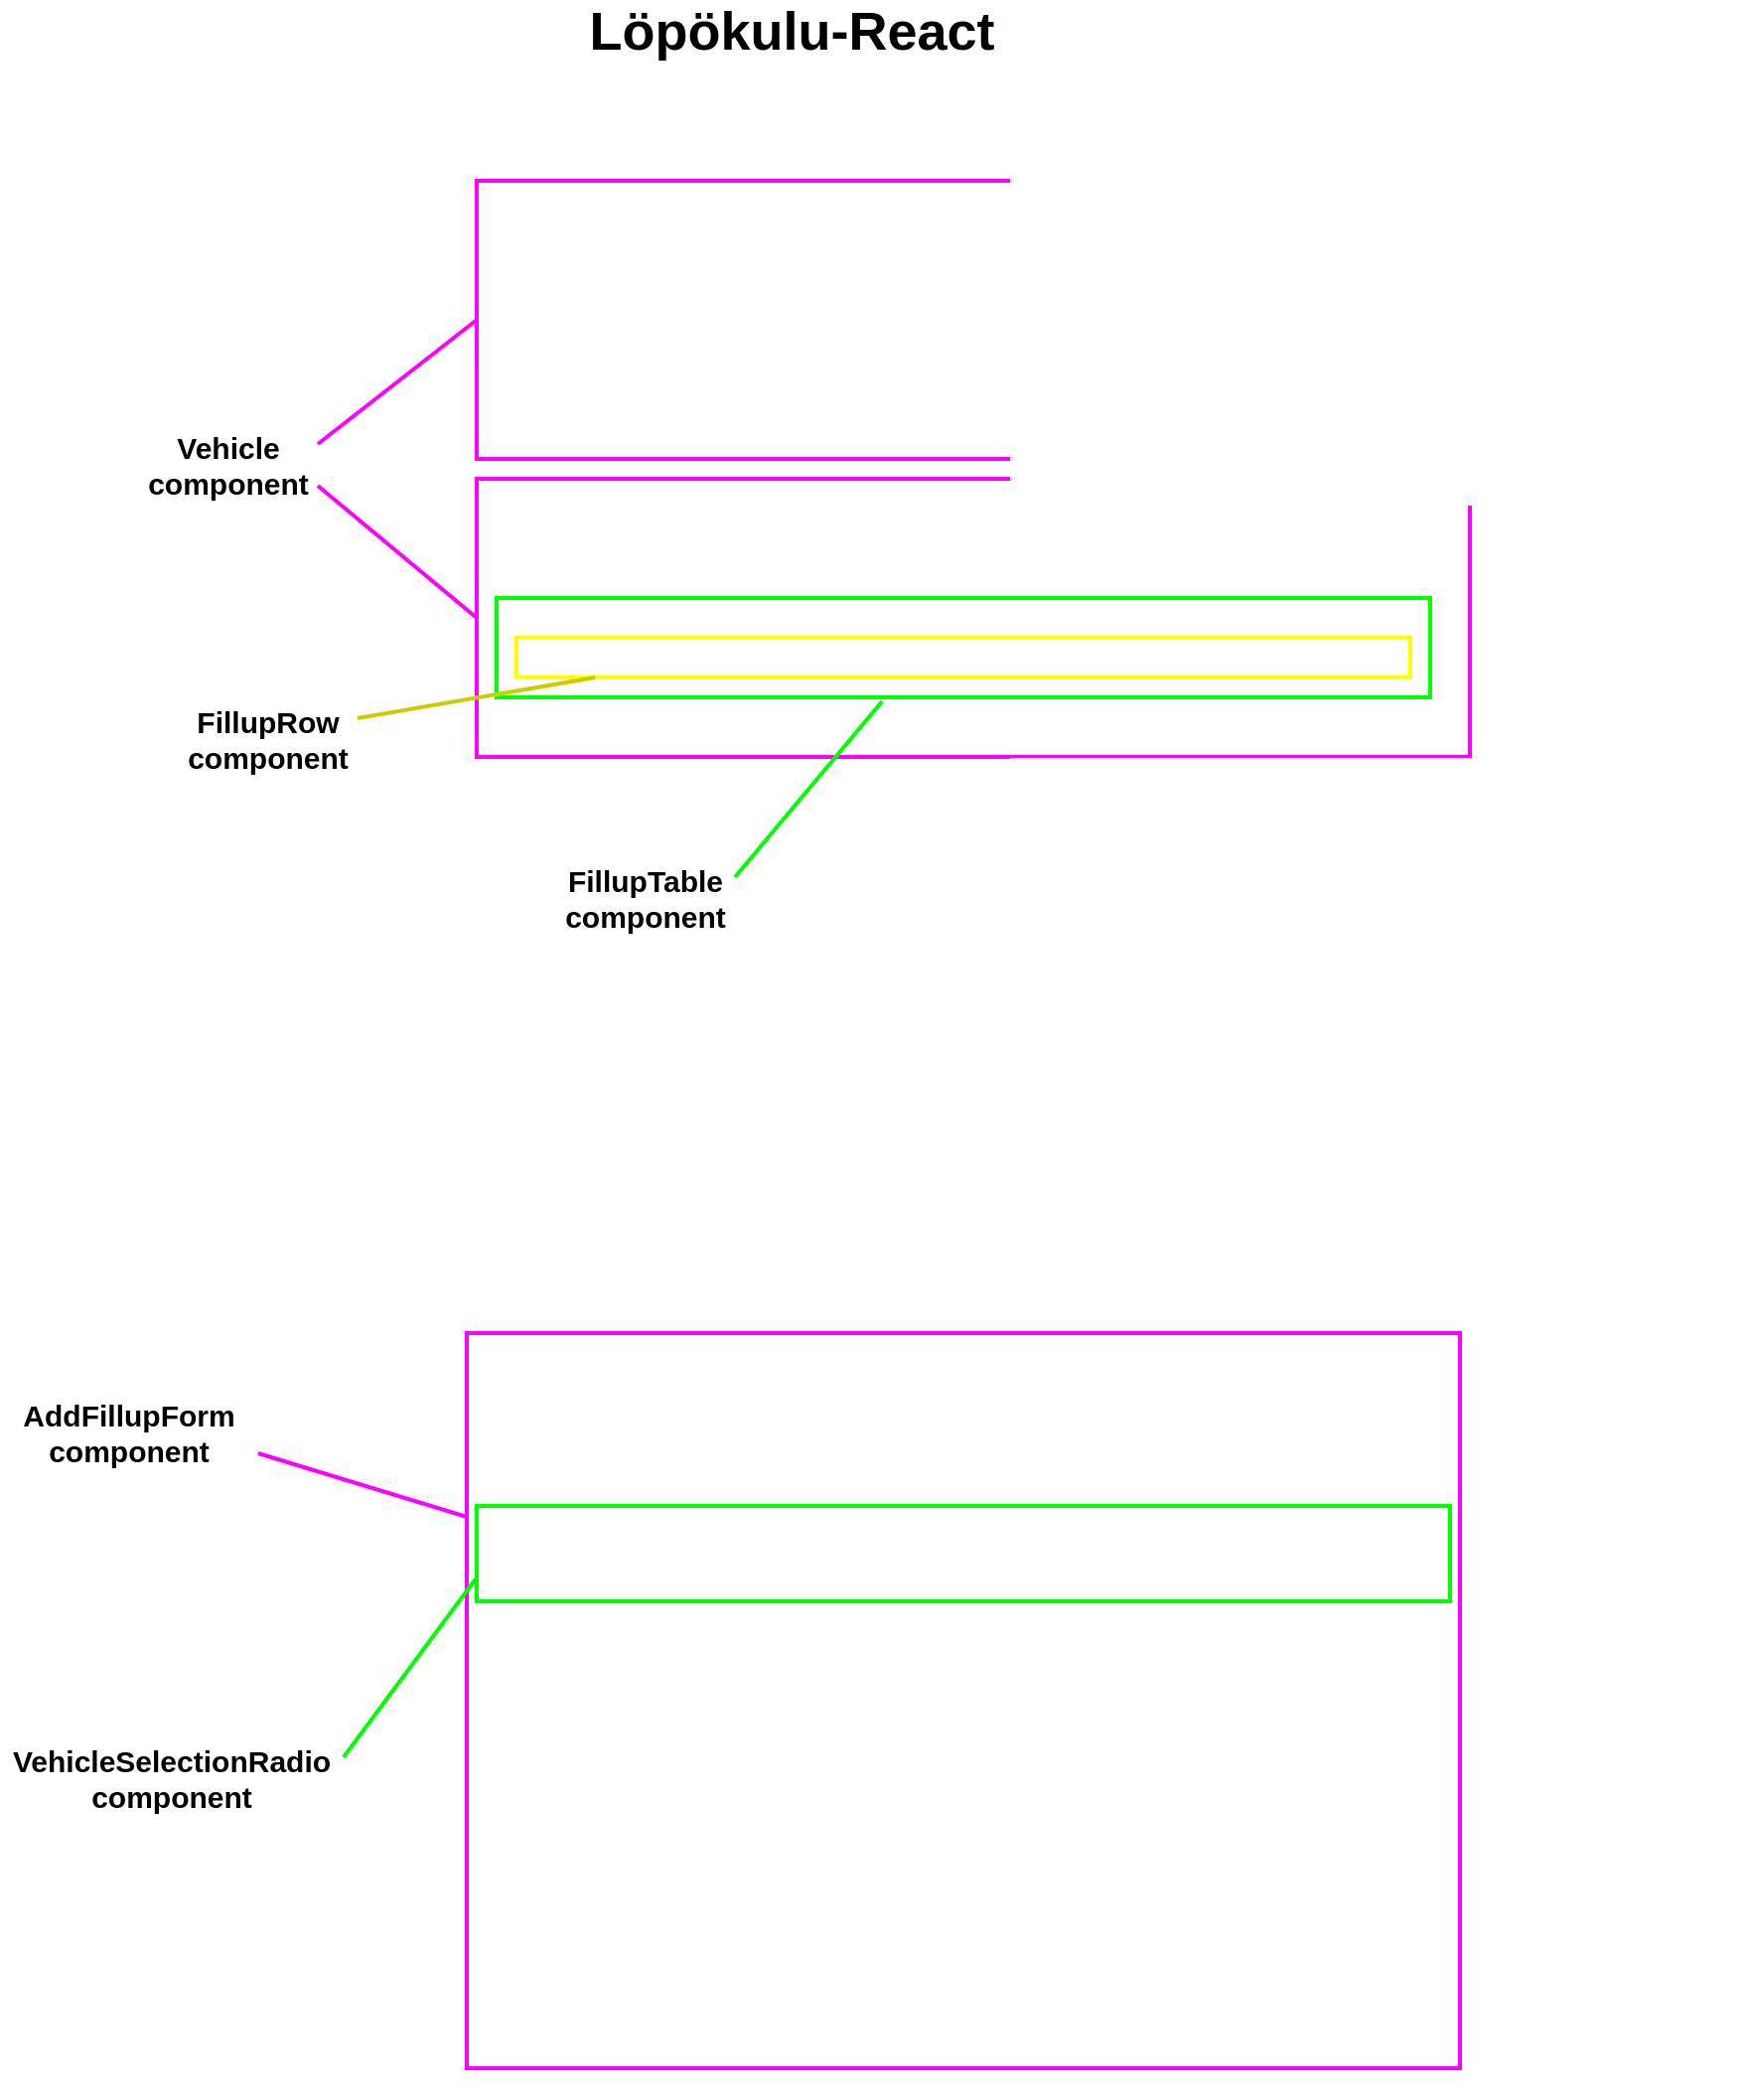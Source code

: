 <mxfile version="15.8.7" type="device"><diagram id="D8C6OsmaFf3H91Fg0Mon" name="Sivu-1"><mxGraphModel dx="2052" dy="1209" grid="1" gridSize="10" guides="1" tooltips="1" connect="1" arrows="1" fold="1" page="1" pageScale="1" pageWidth="1169" pageHeight="1654" math="0" shadow="0"><root><mxCell id="0"/><mxCell id="1" parent="0"/><mxCell id="J9lE4FYrJDr7gMgECUKE-1" value="" style="shape=image;verticalLabelPosition=bottom;labelBackgroundColor=#ffffff;verticalAlign=top;aspect=fixed;imageAspect=0;image=file:///home/markus/projects/lopokulu-react/documentation/ui/Screenshot_lopokulu_dashboard.png;" vertex="1" parent="1"><mxGeometry x="355" y="110" width="520" height="306" as="geometry"/></mxCell><mxCell id="J9lE4FYrJDr7gMgECUKE-2" value="" style="rounded=0;whiteSpace=wrap;html=1;fillColor=none;strokeWidth=2;strokeColor=#FF00FF;" vertex="1" parent="1"><mxGeometry x="360" y="120" width="500" height="140" as="geometry"/></mxCell><mxCell id="J9lE4FYrJDr7gMgECUKE-3" value="" style="rounded=0;whiteSpace=wrap;html=1;fillColor=none;strokeWidth=2;strokeColor=#FF00FF;" vertex="1" parent="1"><mxGeometry x="360" y="270" width="500" height="140" as="geometry"/></mxCell><mxCell id="J9lE4FYrJDr7gMgECUKE-4" value="&lt;b&gt;&lt;font style=&quot;font-size: 15px&quot;&gt;Vehicle component&lt;/font&gt;&lt;/b&gt;" style="text;html=1;strokeColor=none;fillColor=none;align=center;verticalAlign=middle;whiteSpace=wrap;rounded=0;" vertex="1" parent="1"><mxGeometry x="190" y="242" width="90" height="42" as="geometry"/></mxCell><mxCell id="J9lE4FYrJDr7gMgECUKE-5" value="" style="endArrow=none;html=1;rounded=0;fontSize=15;entryX=0;entryY=0.5;entryDx=0;entryDy=0;exitX=1;exitY=0.25;exitDx=0;exitDy=0;strokeWidth=2;strokeColor=#FF00FF;" edge="1" parent="1" source="J9lE4FYrJDr7gMgECUKE-4" target="J9lE4FYrJDr7gMgECUKE-2"><mxGeometry width="50" height="50" relative="1" as="geometry"><mxPoint x="300" y="263" as="sourcePoint"/><mxPoint x="260" y="366" as="targetPoint"/></mxGeometry></mxCell><mxCell id="J9lE4FYrJDr7gMgECUKE-6" value="" style="endArrow=none;html=1;rounded=0;fontSize=15;entryX=0;entryY=0.5;entryDx=0;entryDy=0;exitX=1;exitY=0.75;exitDx=0;exitDy=0;strokeWidth=2;strokeColor=#FF00FF;" edge="1" parent="1" source="J9lE4FYrJDr7gMgECUKE-4" target="J9lE4FYrJDr7gMgECUKE-3"><mxGeometry width="50" height="50" relative="1" as="geometry"><mxPoint x="290" y="252" as="sourcePoint"/><mxPoint x="370" y="200" as="targetPoint"/></mxGeometry></mxCell><mxCell id="J9lE4FYrJDr7gMgECUKE-7" value="" style="rounded=0;whiteSpace=wrap;html=1;fillColor=none;strokeWidth=2;strokeColor=#FFFF00;" vertex="1" parent="1"><mxGeometry x="380" y="350" width="450" height="20" as="geometry"/></mxCell><mxCell id="J9lE4FYrJDr7gMgECUKE-8" value="&lt;b&gt;&lt;font style=&quot;font-size: 15px&quot;&gt;FillupRow component&lt;/font&gt;&lt;/b&gt;" style="text;html=1;strokeColor=none;fillColor=none;align=center;verticalAlign=middle;whiteSpace=wrap;rounded=0;" vertex="1" parent="1"><mxGeometry x="210" y="380" width="90" height="42" as="geometry"/></mxCell><mxCell id="J9lE4FYrJDr7gMgECUKE-11" value="" style="rounded=0;whiteSpace=wrap;html=1;fillColor=none;strokeWidth=2;strokeColor=#00FF00;" vertex="1" parent="1"><mxGeometry x="370" y="330" width="470" height="50" as="geometry"/></mxCell><mxCell id="J9lE4FYrJDr7gMgECUKE-9" value="" style="endArrow=none;html=1;rounded=0;fontSize=15;entryX=0.088;entryY=1;entryDx=0;entryDy=0;exitX=1;exitY=0.25;exitDx=0;exitDy=0;strokeWidth=2;strokeColor=#CCCC00;entryPerimeter=0;" edge="1" parent="1" source="J9lE4FYrJDr7gMgECUKE-8" target="J9lE4FYrJDr7gMgECUKE-7"><mxGeometry width="50" height="50" relative="1" as="geometry"><mxPoint x="610" y="610" as="sourcePoint"/><mxPoint x="680" y="698" as="targetPoint"/></mxGeometry></mxCell><mxCell id="J9lE4FYrJDr7gMgECUKE-12" value="&lt;b&gt;&lt;font style=&quot;font-size: 15px&quot;&gt;FillupTable component&lt;/font&gt;&lt;/b&gt;" style="text;html=1;strokeColor=none;fillColor=none;align=center;verticalAlign=middle;whiteSpace=wrap;rounded=0;" vertex="1" parent="1"><mxGeometry x="400" y="460" width="90" height="42" as="geometry"/></mxCell><mxCell id="J9lE4FYrJDr7gMgECUKE-13" value="" style="endArrow=none;html=1;rounded=0;fontSize=15;entryX=0.413;entryY=1.04;entryDx=0;entryDy=0;exitX=1;exitY=0.25;exitDx=0;exitDy=0;strokeWidth=2;strokeColor=#00FF00;entryPerimeter=0;" edge="1" parent="1" source="J9lE4FYrJDr7gMgECUKE-12" target="J9lE4FYrJDr7gMgECUKE-11"><mxGeometry width="50" height="50" relative="1" as="geometry"><mxPoint x="800" y="690" as="sourcePoint"/><mxPoint x="609.6" y="450" as="targetPoint"/></mxGeometry></mxCell><mxCell id="J9lE4FYrJDr7gMgECUKE-14" value="Löpökulu-React Components" style="text;html=1;strokeColor=none;fillColor=none;align=center;verticalAlign=middle;whiteSpace=wrap;rounded=0;fontSize=27;fontStyle=1" vertex="1" parent="1"><mxGeometry x="210" y="30" width="790" height="30" as="geometry"/></mxCell><mxCell id="J9lE4FYrJDr7gMgECUKE-15" value="" style="shape=image;verticalLabelPosition=bottom;labelBackgroundColor=#ffffff;verticalAlign=top;aspect=fixed;imageAspect=0;image=file:///home/markus/projects/lopokulu-react/documentation/ui/Screenshot_lopokulu_add_fillup.png;" vertex="1" parent="1"><mxGeometry x="345" y="690" width="520" height="395" as="geometry"/></mxCell><mxCell id="J9lE4FYrJDr7gMgECUKE-16" value="" style="rounded=0;whiteSpace=wrap;html=1;fillColor=none;strokeWidth=2;strokeColor=#FF00FF;" vertex="1" parent="1"><mxGeometry x="355" y="700" width="500" height="370" as="geometry"/></mxCell><mxCell id="J9lE4FYrJDr7gMgECUKE-17" value="&lt;b&gt;&lt;font style=&quot;font-size: 15px&quot;&gt;AddFillupForm component&lt;/font&gt;&lt;/b&gt;" style="text;html=1;strokeColor=none;fillColor=none;align=center;verticalAlign=middle;whiteSpace=wrap;rounded=0;" vertex="1" parent="1"><mxGeometry x="120" y="729" width="130" height="42" as="geometry"/></mxCell><mxCell id="J9lE4FYrJDr7gMgECUKE-18" value="" style="endArrow=none;html=1;rounded=0;fontSize=15;entryX=0;entryY=0.25;entryDx=0;entryDy=0;exitX=1;exitY=0.75;exitDx=0;exitDy=0;strokeWidth=2;strokeColor=#FF00FF;" edge="1" parent="1" source="J9lE4FYrJDr7gMgECUKE-17" target="J9lE4FYrJDr7gMgECUKE-16"><mxGeometry width="50" height="50" relative="1" as="geometry"><mxPoint x="260" y="739" as="sourcePoint"/><mxPoint x="330" y="827" as="targetPoint"/></mxGeometry></mxCell><mxCell id="J9lE4FYrJDr7gMgECUKE-19" value="" style="rounded=0;whiteSpace=wrap;html=1;fillColor=none;strokeWidth=2;strokeColor=#00FF00;" vertex="1" parent="1"><mxGeometry x="360" y="787" width="490" height="48" as="geometry"/></mxCell><mxCell id="J9lE4FYrJDr7gMgECUKE-20" value="&lt;b&gt;&lt;font style=&quot;font-size: 15px&quot;&gt;VehicleSelectionRadio component&lt;/font&gt;&lt;/b&gt;" style="text;html=1;strokeColor=none;fillColor=none;align=center;verticalAlign=middle;whiteSpace=wrap;rounded=0;" vertex="1" parent="1"><mxGeometry x="120" y="903" width="172.94" height="42" as="geometry"/></mxCell><mxCell id="J9lE4FYrJDr7gMgECUKE-21" value="" style="endArrow=none;html=1;rounded=0;fontSize=15;entryX=0;entryY=0.75;entryDx=0;entryDy=0;exitX=1;exitY=0.25;exitDx=0;exitDy=0;strokeWidth=2;strokeColor=#00FF00;" edge="1" parent="1" source="J9lE4FYrJDr7gMgECUKE-20" target="J9lE4FYrJDr7gMgECUKE-19"><mxGeometry width="50" height="50" relative="1" as="geometry"><mxPoint x="552.94" y="1133" as="sourcePoint"/><mxPoint x="317.05" y="825" as="targetPoint"/></mxGeometry></mxCell></root></mxGraphModel></diagram></mxfile>